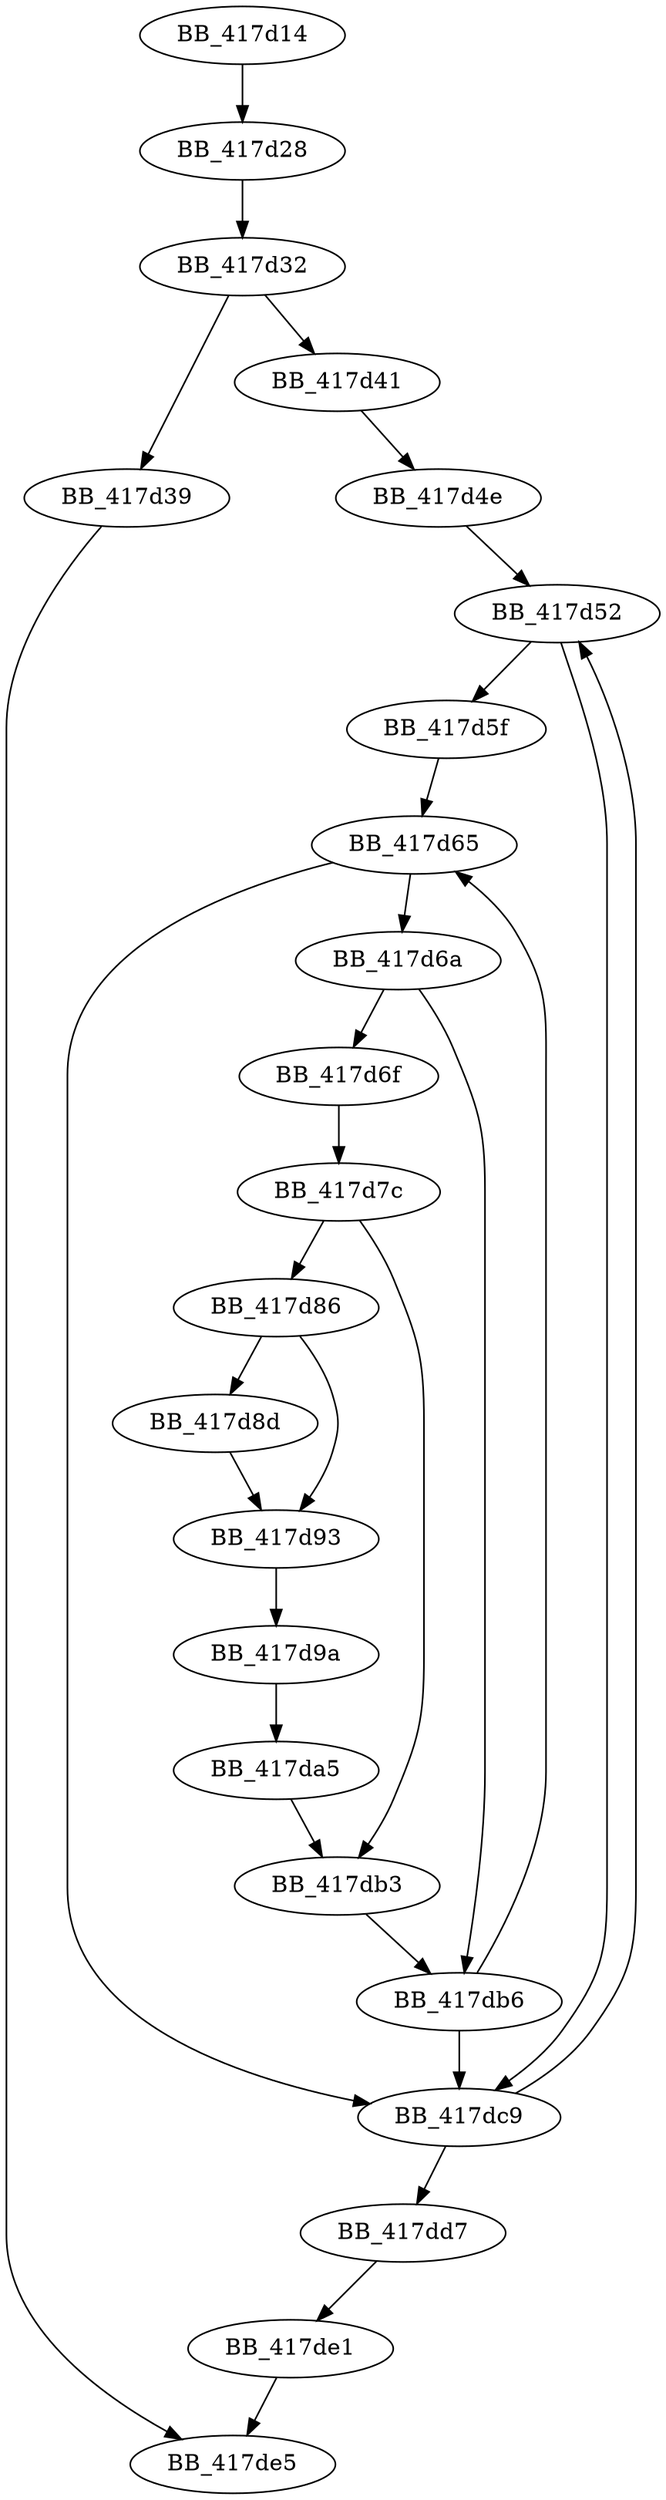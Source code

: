 DiGraph __Cnd_do_broadcast_at_thread_exit{
BB_417d14->BB_417d28
BB_417d28->BB_417d32
BB_417d32->BB_417d39
BB_417d32->BB_417d41
BB_417d39->BB_417de5
BB_417d41->BB_417d4e
BB_417d4e->BB_417d52
BB_417d52->BB_417d5f
BB_417d52->BB_417dc9
BB_417d5f->BB_417d65
BB_417d65->BB_417d6a
BB_417d65->BB_417dc9
BB_417d6a->BB_417d6f
BB_417d6a->BB_417db6
BB_417d6f->BB_417d7c
BB_417d7c->BB_417d86
BB_417d7c->BB_417db3
BB_417d86->BB_417d8d
BB_417d86->BB_417d93
BB_417d8d->BB_417d93
BB_417d93->BB_417d9a
BB_417d9a->BB_417da5
BB_417da5->BB_417db3
BB_417db3->BB_417db6
BB_417db6->BB_417d65
BB_417db6->BB_417dc9
BB_417dc9->BB_417d52
BB_417dc9->BB_417dd7
BB_417dd7->BB_417de1
BB_417de1->BB_417de5
}
